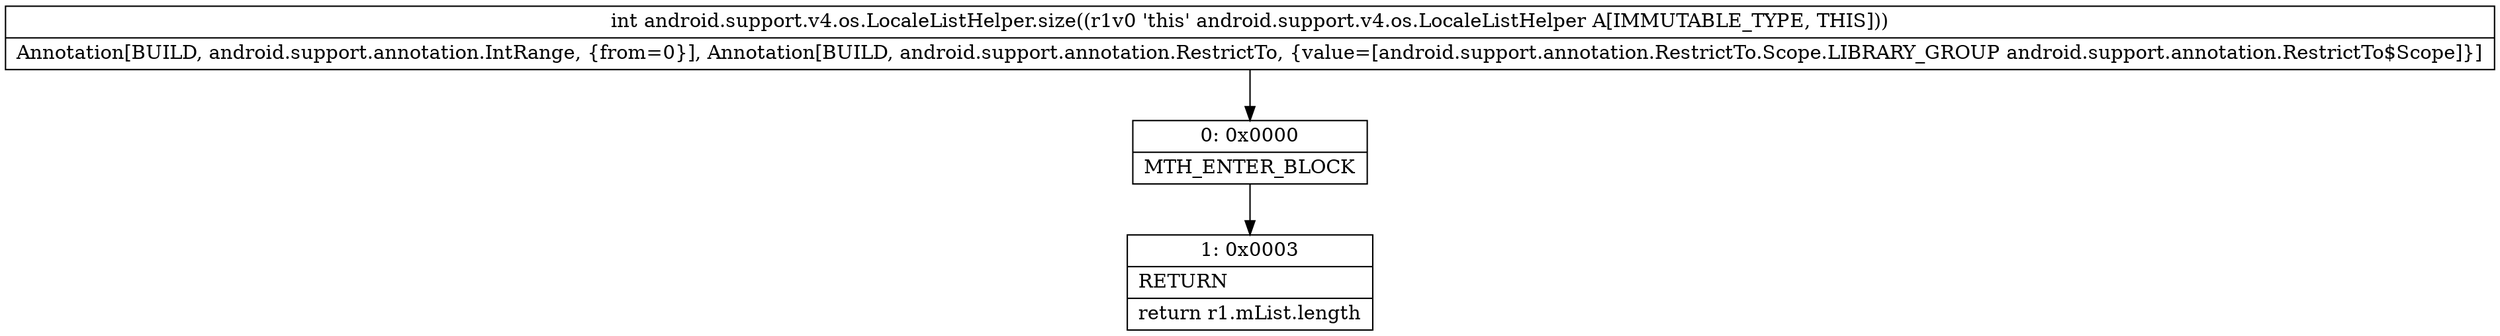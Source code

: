 digraph "CFG forandroid.support.v4.os.LocaleListHelper.size()I" {
Node_0 [shape=record,label="{0\:\ 0x0000|MTH_ENTER_BLOCK\l}"];
Node_1 [shape=record,label="{1\:\ 0x0003|RETURN\l|return r1.mList.length\l}"];
MethodNode[shape=record,label="{int android.support.v4.os.LocaleListHelper.size((r1v0 'this' android.support.v4.os.LocaleListHelper A[IMMUTABLE_TYPE, THIS]))  | Annotation[BUILD, android.support.annotation.IntRange, \{from=0\}], Annotation[BUILD, android.support.annotation.RestrictTo, \{value=[android.support.annotation.RestrictTo.Scope.LIBRARY_GROUP android.support.annotation.RestrictTo$Scope]\}]\l}"];
MethodNode -> Node_0;
Node_0 -> Node_1;
}

